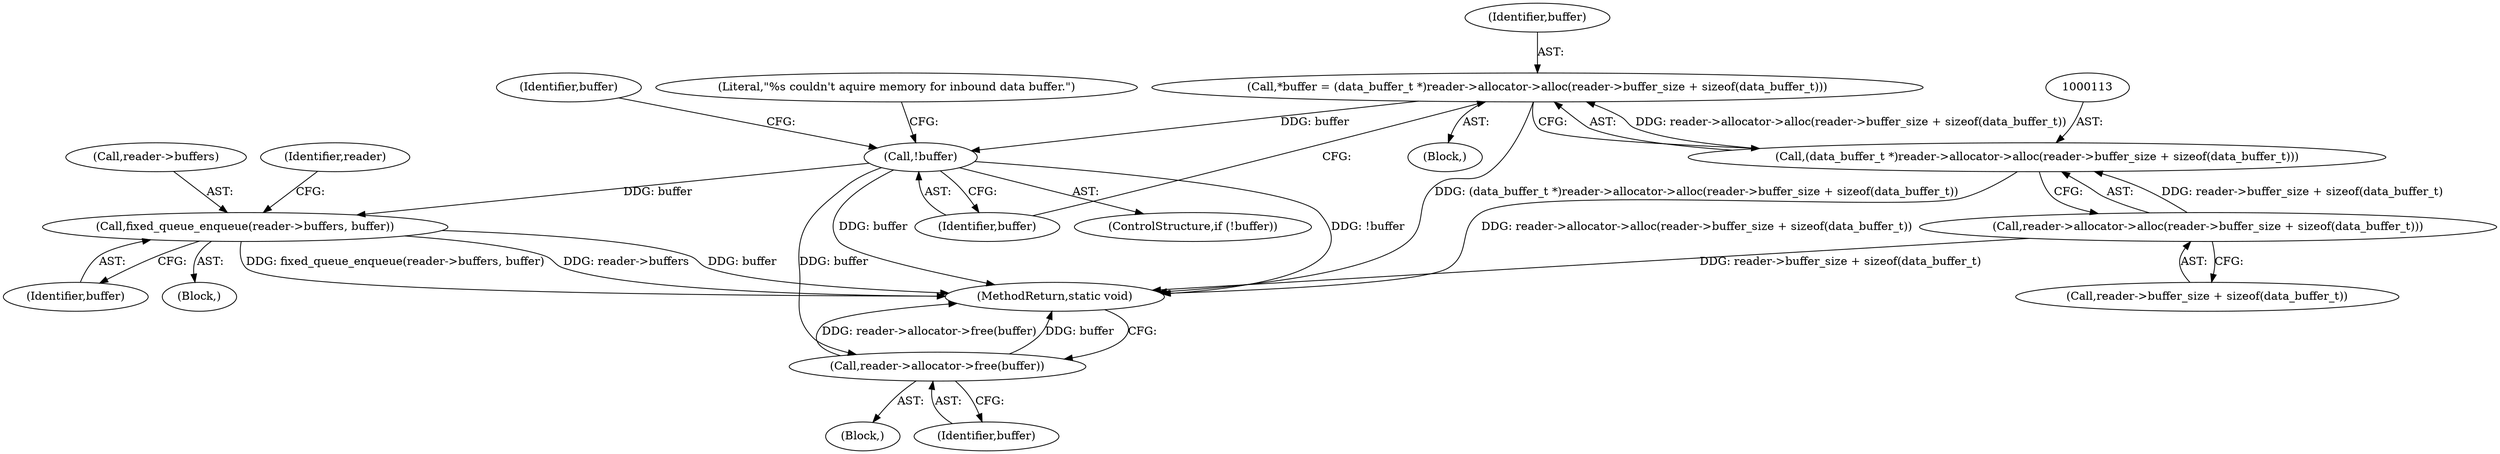 digraph "0_Android_472271b153c5dc53c28beac55480a8d8434b2d5c_58@integer" {
"1000110" [label="(Call,*buffer = (data_buffer_t *)reader->allocator->alloc(reader->buffer_size + sizeof(data_buffer_t)))"];
"1000112" [label="(Call,(data_buffer_t *)reader->allocator->alloc(reader->buffer_size + sizeof(data_buffer_t)))"];
"1000114" [label="(Call,reader->allocator->alloc(reader->buffer_size + sizeof(data_buffer_t)))"];
"1000122" [label="(Call,!buffer)"];
"1000163" [label="(Call,fixed_queue_enqueue(reader->buffers, buffer))"];
"1000188" [label="(Call,reader->allocator->free(buffer))"];
"1000190" [label="(MethodReturn,static void)"];
"1000114" [label="(Call,reader->allocator->alloc(reader->buffer_size + sizeof(data_buffer_t)))"];
"1000123" [label="(Identifier,buffer)"];
"1000115" [label="(Call,reader->buffer_size + sizeof(data_buffer_t))"];
"1000164" [label="(Call,reader->buffers)"];
"1000174" [label="(Block,)"];
"1000110" [label="(Call,*buffer = (data_buffer_t *)reader->allocator->alloc(reader->buffer_size + sizeof(data_buffer_t)))"];
"1000157" [label="(Block,)"];
"1000126" [label="(Literal,\"%s couldn't aquire memory for inbound data buffer.\")"];
"1000189" [label="(Identifier,buffer)"];
"1000170" [label="(Identifier,reader)"];
"1000121" [label="(ControlStructure,if (!buffer))"];
"1000112" [label="(Call,(data_buffer_t *)reader->allocator->alloc(reader->buffer_size + sizeof(data_buffer_t)))"];
"1000111" [label="(Identifier,buffer)"];
"1000102" [label="(Block,)"];
"1000163" [label="(Call,fixed_queue_enqueue(reader->buffers, buffer))"];
"1000122" [label="(Call,!buffer)"];
"1000188" [label="(Call,reader->allocator->free(buffer))"];
"1000131" [label="(Identifier,buffer)"];
"1000167" [label="(Identifier,buffer)"];
"1000110" -> "1000102"  [label="AST: "];
"1000110" -> "1000112"  [label="CFG: "];
"1000111" -> "1000110"  [label="AST: "];
"1000112" -> "1000110"  [label="AST: "];
"1000123" -> "1000110"  [label="CFG: "];
"1000110" -> "1000190"  [label="DDG: (data_buffer_t *)reader->allocator->alloc(reader->buffer_size + sizeof(data_buffer_t))"];
"1000112" -> "1000110"  [label="DDG: reader->allocator->alloc(reader->buffer_size + sizeof(data_buffer_t))"];
"1000110" -> "1000122"  [label="DDG: buffer"];
"1000112" -> "1000114"  [label="CFG: "];
"1000113" -> "1000112"  [label="AST: "];
"1000114" -> "1000112"  [label="AST: "];
"1000112" -> "1000190"  [label="DDG: reader->allocator->alloc(reader->buffer_size + sizeof(data_buffer_t))"];
"1000114" -> "1000112"  [label="DDG: reader->buffer_size + sizeof(data_buffer_t)"];
"1000114" -> "1000115"  [label="CFG: "];
"1000115" -> "1000114"  [label="AST: "];
"1000114" -> "1000190"  [label="DDG: reader->buffer_size + sizeof(data_buffer_t)"];
"1000122" -> "1000121"  [label="AST: "];
"1000122" -> "1000123"  [label="CFG: "];
"1000123" -> "1000122"  [label="AST: "];
"1000126" -> "1000122"  [label="CFG: "];
"1000131" -> "1000122"  [label="CFG: "];
"1000122" -> "1000190"  [label="DDG: buffer"];
"1000122" -> "1000190"  [label="DDG: !buffer"];
"1000122" -> "1000163"  [label="DDG: buffer"];
"1000122" -> "1000188"  [label="DDG: buffer"];
"1000163" -> "1000157"  [label="AST: "];
"1000163" -> "1000167"  [label="CFG: "];
"1000164" -> "1000163"  [label="AST: "];
"1000167" -> "1000163"  [label="AST: "];
"1000170" -> "1000163"  [label="CFG: "];
"1000163" -> "1000190"  [label="DDG: fixed_queue_enqueue(reader->buffers, buffer)"];
"1000163" -> "1000190"  [label="DDG: reader->buffers"];
"1000163" -> "1000190"  [label="DDG: buffer"];
"1000188" -> "1000174"  [label="AST: "];
"1000188" -> "1000189"  [label="CFG: "];
"1000189" -> "1000188"  [label="AST: "];
"1000190" -> "1000188"  [label="CFG: "];
"1000188" -> "1000190"  [label="DDG: reader->allocator->free(buffer)"];
"1000188" -> "1000190"  [label="DDG: buffer"];
}
